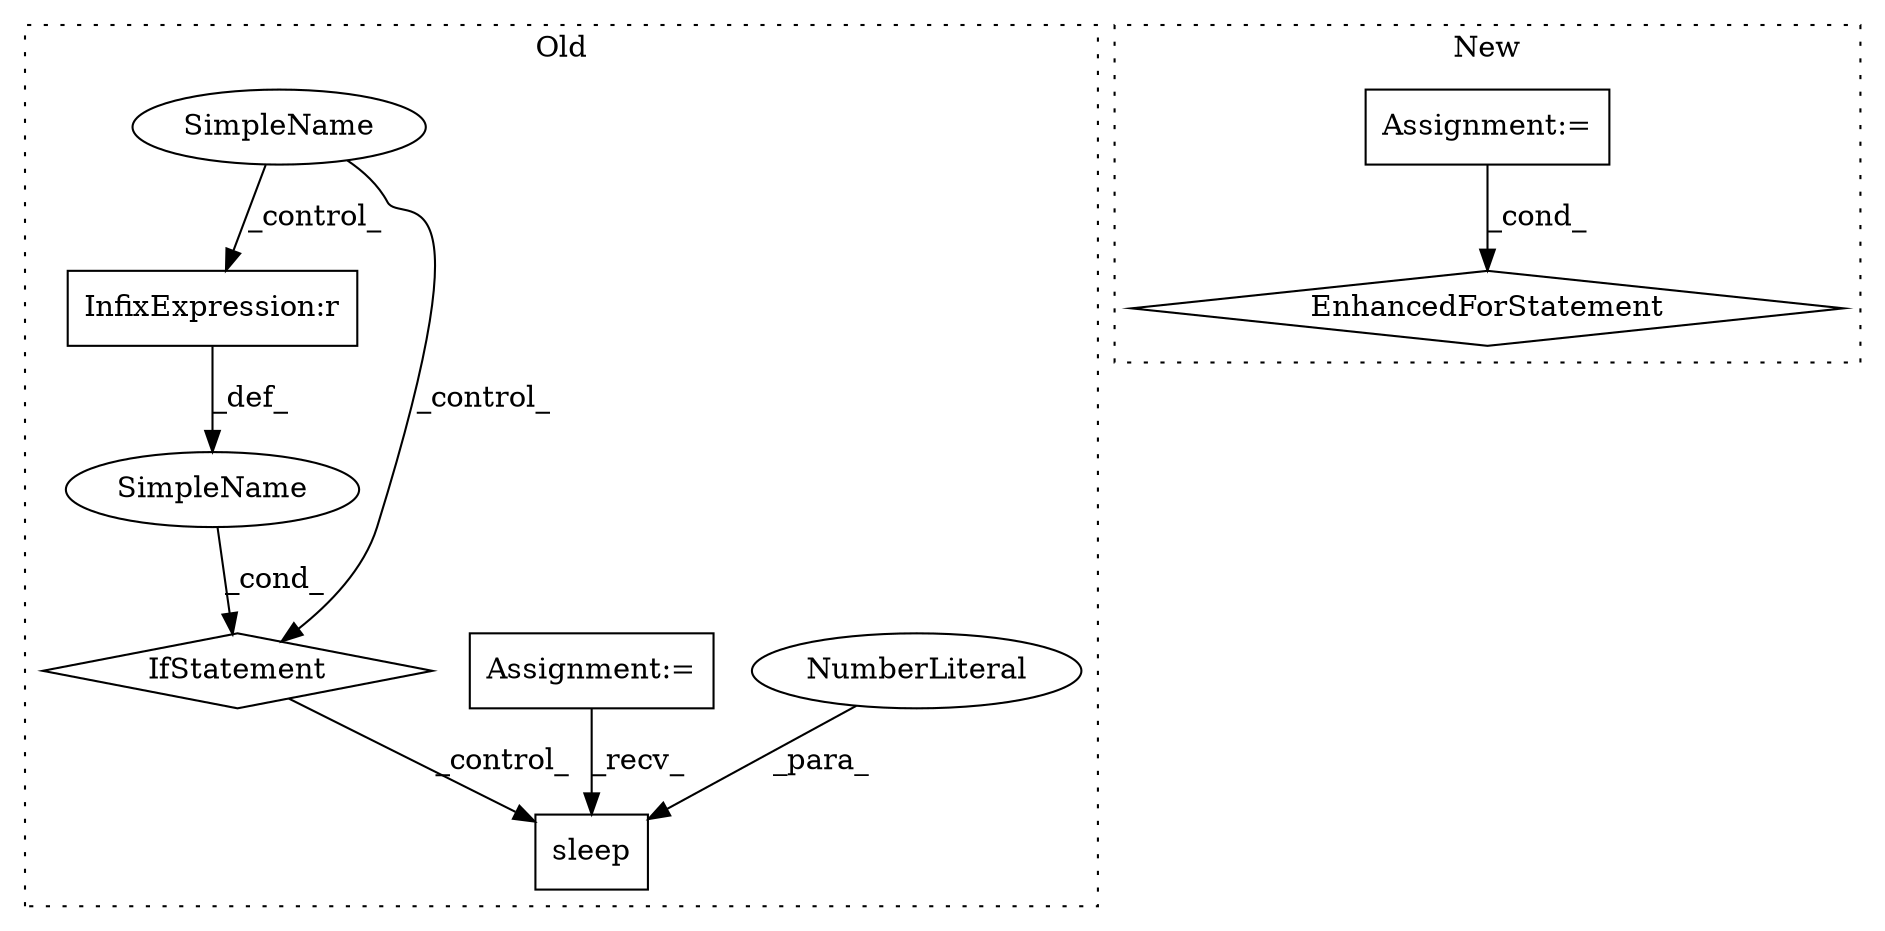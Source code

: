 digraph G {
subgraph cluster0 {
1 [label="sleep" a="32" s="2439,2446" l="6,1" shape="box"];
4 [label="NumberLiteral" a="34" s="2445" l="1" shape="ellipse"];
5 [label="Assignment:=" a="7" s="1873" l="4" shape="box"];
6 [label="SimpleName" a="42" s="" l="" shape="ellipse"];
7 [label="InfixExpression:r" a="27" s="2415" l="4" shape="box"];
8 [label="IfStatement" a="25" s="2410,2420" l="4,2" shape="diamond"];
9 [label="SimpleName" a="42" s="" l="" shape="ellipse"];
label = "Old";
style="dotted";
}
subgraph cluster1 {
2 [label="EnhancedForStatement" a="70" s="2548,2621" l="57,2" shape="diamond"];
3 [label="Assignment:=" a="7" s="2548,2621" l="57,2" shape="box"];
label = "New";
style="dotted";
}
3 -> 2 [label="_cond_"];
4 -> 1 [label="_para_"];
5 -> 1 [label="_recv_"];
6 -> 7 [label="_control_"];
6 -> 8 [label="_control_"];
7 -> 9 [label="_def_"];
8 -> 1 [label="_control_"];
9 -> 8 [label="_cond_"];
}